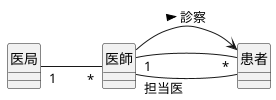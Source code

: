 @startuml  
left to right direction
skinparam ClassAttributeIconSize 0

class 医師{}
class 患者{}
'class 患者の診察記録{}
class 医局{}

患者 "*" -- "1" 医師
医局 "1" -- "*" 医師

医師 --> 患者:診察 >
医師"担当医"-- 患者

hide 医師 circle
hide 患者 circle
hide 医局 circle

@enduml